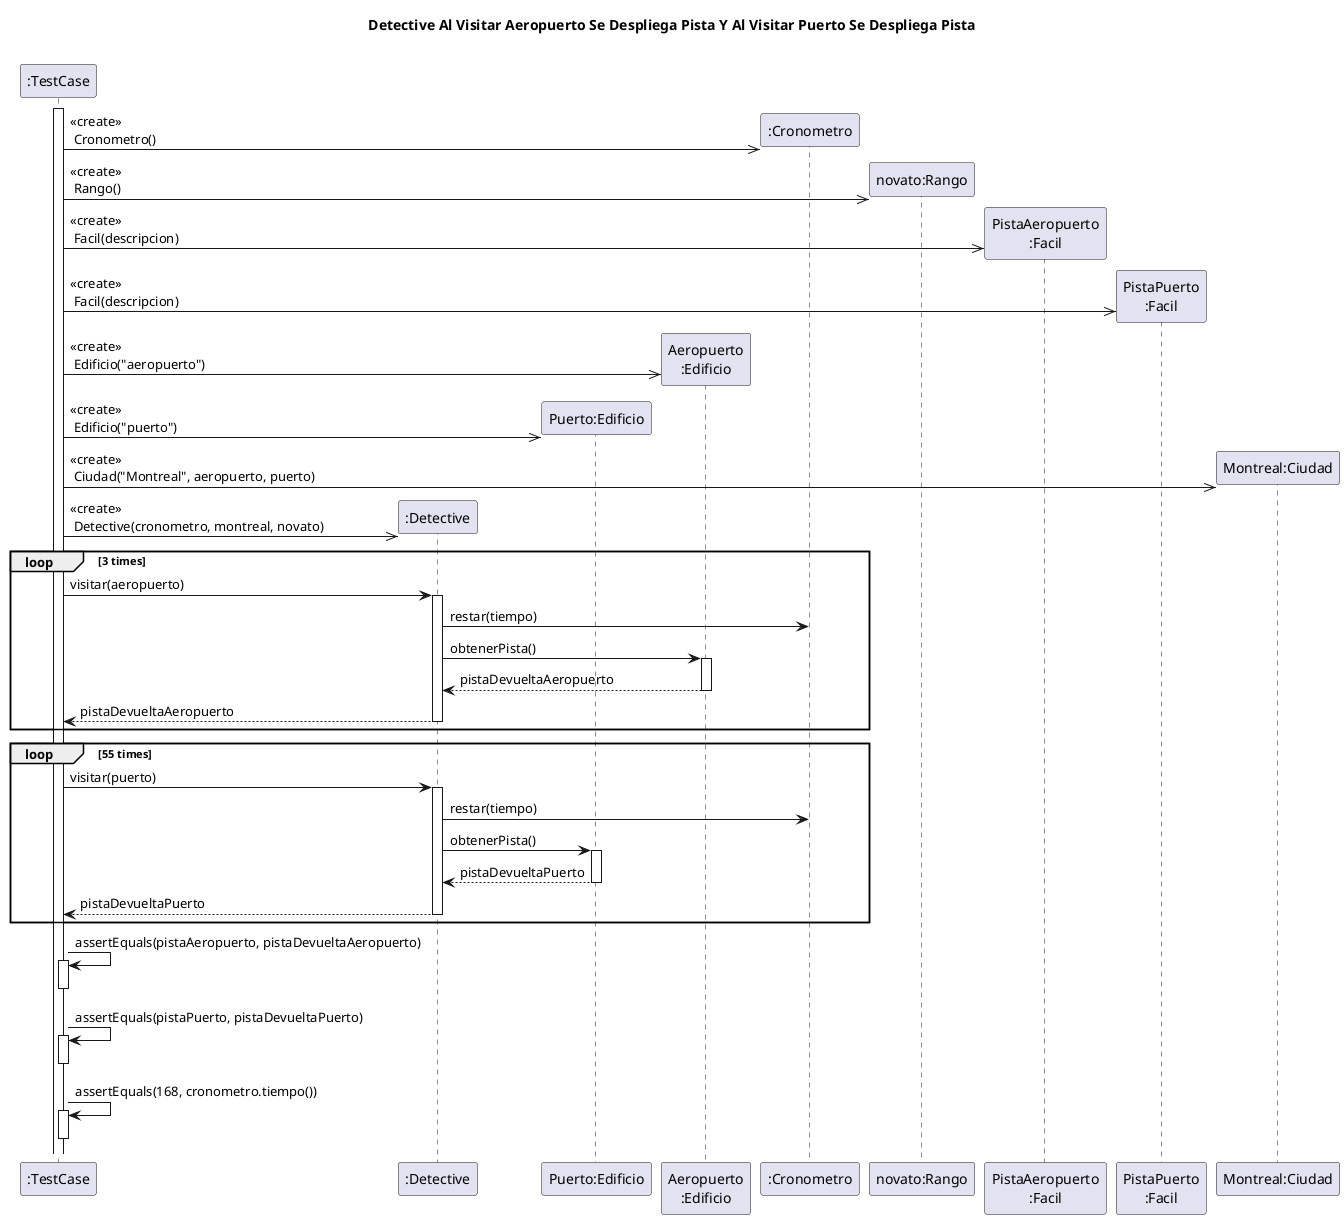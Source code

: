 @startuml

title "Detective Al Visitar Aeropuerto Se Despliega Pista Y Al Visitar Puerto Se Despliega Pista"

participant ":TestCase" as testcase
participant ":Detective" as detective
participant "Puerto:Edificio" as puerto
participant "Aeropuerto\n:Edificio" as aeropuerto
participant ":Cronometro" as crono
participant "novato:Rango" as rango
participant "PistaAeropuerto\n:Facil" as pistaAeropuerto
participant "PistaPuerto\n:Facil" as pistaPuerto
participant "Montreal:Ciudad" as ciudad

activate testcase
create crono
testcase ->> crono: <<create>>\n Cronometro()
create rango
testcase ->> rango: <<create>>\n Rango()
create pistaAeropuerto
testcase ->> pistaAeropuerto: <<create>>\n Facil(descripcion)
create pistaPuerto
testcase ->> pistaPuerto: <<create>>\n Facil(descripcion)
create aeropuerto
testcase ->> aeropuerto: <<create>>\n Edificio("aeropuerto")
create puerto
testcase ->> puerto: <<create>>\n Edificio("puerto")
create ciudad
testcase ->> ciudad: <<create>>\n Ciudad("Montreal", aeropuerto, puerto)
create detective
testcase ->> detective: <<create>>\n Detective(cronometro, montreal, novato)


loop 3 times
    testcase -> detective: visitar(aeropuerto)
        activate detective
        detective -> crono: restar(tiempo)
        detective -> aeropuerto: obtenerPista()
            activate aeropuerto
            return pistaDevueltaAeropuerto
        return pistaDevueltaAeropuerto
end

loop 55 times
    testcase -> detective: visitar(puerto)
        activate detective
        detective -> crono: restar(tiempo)
        detective -> puerto: obtenerPista()
            activate puerto
            return pistaDevueltaPuerto
        return pistaDevueltaPuerto
end


testcase -> testcase: assertEquals(pistaAeropuerto, pistaDevueltaAeropuerto)
activate testcase
deactivate testcase

testcase -> testcase: assertEquals(pistaPuerto, pistaDevueltaPuerto)
activate testcase
deactivate testcase

testcase-> testcase: assertEquals(168, cronometro.tiempo())
activate testcase
deactivate testcase

@enduml
